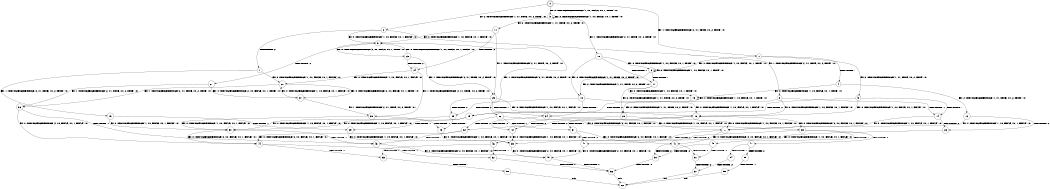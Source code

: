 digraph BCG {
size = "7, 10.5";
center = TRUE;
node [shape = circle];
0 [peripheries = 2];
0 -> 1 [label = "EX !1 !ATOMIC_EXCH_BRANCH (2, +1, TRUE, +0, 2, TRUE) !:0:"];
0 -> 2 [label = "EX !2 !ATOMIC_EXCH_BRANCH (1, +1, TRUE, +0, 2, TRUE) !:0:"];
0 -> 3 [label = "EX !0 !ATOMIC_EXCH_BRANCH (1, +0, FALSE, +0, 1, TRUE) !:0:"];
1 -> 4 [label = "TERMINATE !1"];
1 -> 5 [label = "EX !2 !ATOMIC_EXCH_BRANCH (1, +1, TRUE, +0, 2, TRUE) !:0:"];
1 -> 6 [label = "EX !0 !ATOMIC_EXCH_BRANCH (1, +0, FALSE, +0, 1, TRUE) !:0:"];
2 -> 7 [label = "TERMINATE !2"];
2 -> 8 [label = "EX !1 !ATOMIC_EXCH_BRANCH (2, +1, TRUE, +0, 2, TRUE) !:0:"];
2 -> 9 [label = "EX !0 !ATOMIC_EXCH_BRANCH (1, +0, FALSE, +0, 1, FALSE) !:0:"];
3 -> 10 [label = "EX !1 !ATOMIC_EXCH_BRANCH (2, +1, TRUE, +0, 2, TRUE) !:0:"];
3 -> 11 [label = "EX !2 !ATOMIC_EXCH_BRANCH (1, +1, TRUE, +0, 2, TRUE) !:0:"];
3 -> 3 [label = "EX !0 !ATOMIC_EXCH_BRANCH (1, +0, FALSE, +0, 1, TRUE) !:0:"];
4 -> 12 [label = "EX !2 !ATOMIC_EXCH_BRANCH (1, +1, TRUE, +0, 2, TRUE) !:0:"];
4 -> 13 [label = "EX !0 !ATOMIC_EXCH_BRANCH (1, +0, FALSE, +0, 1, TRUE) !:0:"];
5 -> 14 [label = "TERMINATE !1"];
5 -> 15 [label = "TERMINATE !2"];
5 -> 16 [label = "EX !0 !ATOMIC_EXCH_BRANCH (1, +0, FALSE, +0, 1, FALSE) !:0:"];
6 -> 17 [label = "TERMINATE !1"];
6 -> 18 [label = "EX !2 !ATOMIC_EXCH_BRANCH (1, +1, TRUE, +0, 2, TRUE) !:0:"];
6 -> 6 [label = "EX !0 !ATOMIC_EXCH_BRANCH (1, +0, FALSE, +0, 1, TRUE) !:0:"];
7 -> 19 [label = "EX !1 !ATOMIC_EXCH_BRANCH (2, +1, TRUE, +0, 2, TRUE) !:0:"];
7 -> 20 [label = "EX !0 !ATOMIC_EXCH_BRANCH (1, +0, FALSE, +0, 1, FALSE) !:0:"];
8 -> 14 [label = "TERMINATE !1"];
8 -> 15 [label = "TERMINATE !2"];
8 -> 16 [label = "EX !0 !ATOMIC_EXCH_BRANCH (1, +0, FALSE, +0, 1, FALSE) !:0:"];
9 -> 21 [label = "TERMINATE !2"];
9 -> 22 [label = "EX !1 !ATOMIC_EXCH_BRANCH (2, +1, TRUE, +0, 2, TRUE) !:0:"];
9 -> 23 [label = "EX !0 !ATOMIC_EXCH_BRANCH (2, +0, FALSE, +0, 1, TRUE) !:0:"];
10 -> 17 [label = "TERMINATE !1"];
10 -> 18 [label = "EX !2 !ATOMIC_EXCH_BRANCH (1, +1, TRUE, +0, 2, TRUE) !:0:"];
10 -> 6 [label = "EX !0 !ATOMIC_EXCH_BRANCH (1, +0, FALSE, +0, 1, TRUE) !:0:"];
11 -> 24 [label = "TERMINATE !2"];
11 -> 25 [label = "EX !1 !ATOMIC_EXCH_BRANCH (2, +1, TRUE, +0, 2, TRUE) !:0:"];
11 -> 9 [label = "EX !0 !ATOMIC_EXCH_BRANCH (1, +0, FALSE, +0, 1, FALSE) !:0:"];
12 -> 26 [label = "TERMINATE !2"];
12 -> 27 [label = "EX !0 !ATOMIC_EXCH_BRANCH (1, +0, FALSE, +0, 1, FALSE) !:0:"];
13 -> 28 [label = "EX !2 !ATOMIC_EXCH_BRANCH (1, +1, TRUE, +0, 2, TRUE) !:0:"];
13 -> 13 [label = "EX !0 !ATOMIC_EXCH_BRANCH (1, +0, FALSE, +0, 1, TRUE) !:0:"];
14 -> 26 [label = "TERMINATE !2"];
14 -> 27 [label = "EX !0 !ATOMIC_EXCH_BRANCH (1, +0, FALSE, +0, 1, FALSE) !:0:"];
15 -> 29 [label = "TERMINATE !1"];
15 -> 30 [label = "EX !0 !ATOMIC_EXCH_BRANCH (1, +0, FALSE, +0, 1, FALSE) !:0:"];
16 -> 31 [label = "TERMINATE !1"];
16 -> 32 [label = "TERMINATE !2"];
16 -> 33 [label = "EX !0 !ATOMIC_EXCH_BRANCH (2, +0, FALSE, +0, 1, FALSE) !:0:"];
17 -> 28 [label = "EX !2 !ATOMIC_EXCH_BRANCH (1, +1, TRUE, +0, 2, TRUE) !:0:"];
17 -> 13 [label = "EX !0 !ATOMIC_EXCH_BRANCH (1, +0, FALSE, +0, 1, TRUE) !:0:"];
18 -> 34 [label = "TERMINATE !1"];
18 -> 35 [label = "TERMINATE !2"];
18 -> 16 [label = "EX !0 !ATOMIC_EXCH_BRANCH (1, +0, FALSE, +0, 1, FALSE) !:0:"];
19 -> 29 [label = "TERMINATE !1"];
19 -> 30 [label = "EX !0 !ATOMIC_EXCH_BRANCH (1, +0, FALSE, +0, 1, FALSE) !:0:"];
20 -> 36 [label = "EX !1 !ATOMIC_EXCH_BRANCH (2, +1, TRUE, +0, 2, TRUE) !:0:"];
20 -> 37 [label = "EX !0 !ATOMIC_EXCH_BRANCH (2, +0, FALSE, +0, 1, TRUE) !:0:"];
21 -> 36 [label = "EX !1 !ATOMIC_EXCH_BRANCH (2, +1, TRUE, +0, 2, TRUE) !:0:"];
21 -> 37 [label = "EX !0 !ATOMIC_EXCH_BRANCH (2, +0, FALSE, +0, 1, TRUE) !:0:"];
22 -> 31 [label = "TERMINATE !1"];
22 -> 32 [label = "TERMINATE !2"];
22 -> 33 [label = "EX !0 !ATOMIC_EXCH_BRANCH (2, +0, FALSE, +0, 1, FALSE) !:0:"];
23 -> 24 [label = "TERMINATE !2"];
23 -> 25 [label = "EX !1 !ATOMIC_EXCH_BRANCH (2, +1, TRUE, +0, 2, TRUE) !:0:"];
23 -> 9 [label = "EX !0 !ATOMIC_EXCH_BRANCH (1, +0, FALSE, +0, 1, FALSE) !:0:"];
24 -> 38 [label = "EX !1 !ATOMIC_EXCH_BRANCH (2, +1, TRUE, +0, 2, TRUE) !:0:"];
24 -> 20 [label = "EX !0 !ATOMIC_EXCH_BRANCH (1, +0, FALSE, +0, 1, FALSE) !:0:"];
25 -> 34 [label = "TERMINATE !1"];
25 -> 35 [label = "TERMINATE !2"];
25 -> 16 [label = "EX !0 !ATOMIC_EXCH_BRANCH (1, +0, FALSE, +0, 1, FALSE) !:0:"];
26 -> 39 [label = "EX !0 !ATOMIC_EXCH_BRANCH (1, +0, FALSE, +0, 1, FALSE) !:0:"];
27 -> 40 [label = "TERMINATE !2"];
27 -> 41 [label = "EX !0 !ATOMIC_EXCH_BRANCH (2, +0, FALSE, +0, 1, FALSE) !:0:"];
28 -> 42 [label = "TERMINATE !2"];
28 -> 27 [label = "EX !0 !ATOMIC_EXCH_BRANCH (1, +0, FALSE, +0, 1, FALSE) !:0:"];
29 -> 39 [label = "EX !0 !ATOMIC_EXCH_BRANCH (1, +0, FALSE, +0, 1, FALSE) !:0:"];
30 -> 43 [label = "TERMINATE !1"];
30 -> 44 [label = "EX !0 !ATOMIC_EXCH_BRANCH (2, +0, FALSE, +0, 1, FALSE) !:0:"];
31 -> 40 [label = "TERMINATE !2"];
31 -> 41 [label = "EX !0 !ATOMIC_EXCH_BRANCH (2, +0, FALSE, +0, 1, FALSE) !:0:"];
32 -> 43 [label = "TERMINATE !1"];
32 -> 44 [label = "EX !0 !ATOMIC_EXCH_BRANCH (2, +0, FALSE, +0, 1, FALSE) !:0:"];
33 -> 45 [label = "TERMINATE !1"];
33 -> 46 [label = "TERMINATE !2"];
33 -> 47 [label = "TERMINATE !0"];
34 -> 42 [label = "TERMINATE !2"];
34 -> 27 [label = "EX !0 !ATOMIC_EXCH_BRANCH (1, +0, FALSE, +0, 1, FALSE) !:0:"];
35 -> 48 [label = "TERMINATE !1"];
35 -> 30 [label = "EX !0 !ATOMIC_EXCH_BRANCH (1, +0, FALSE, +0, 1, FALSE) !:0:"];
36 -> 43 [label = "TERMINATE !1"];
36 -> 44 [label = "EX !0 !ATOMIC_EXCH_BRANCH (2, +0, FALSE, +0, 1, FALSE) !:0:"];
37 -> 38 [label = "EX !1 !ATOMIC_EXCH_BRANCH (2, +1, TRUE, +0, 2, TRUE) !:0:"];
37 -> 20 [label = "EX !0 !ATOMIC_EXCH_BRANCH (1, +0, FALSE, +0, 1, FALSE) !:0:"];
38 -> 48 [label = "TERMINATE !1"];
38 -> 30 [label = "EX !0 !ATOMIC_EXCH_BRANCH (1, +0, FALSE, +0, 1, FALSE) !:0:"];
39 -> 49 [label = "EX !0 !ATOMIC_EXCH_BRANCH (2, +0, FALSE, +0, 1, FALSE) !:0:"];
40 -> 49 [label = "EX !0 !ATOMIC_EXCH_BRANCH (2, +0, FALSE, +0, 1, FALSE) !:0:"];
41 -> 50 [label = "TERMINATE !2"];
41 -> 51 [label = "TERMINATE !0"];
42 -> 39 [label = "EX !0 !ATOMIC_EXCH_BRANCH (1, +0, FALSE, +0, 1, FALSE) !:0:"];
43 -> 49 [label = "EX !0 !ATOMIC_EXCH_BRANCH (2, +0, FALSE, +0, 1, FALSE) !:0:"];
44 -> 52 [label = "TERMINATE !1"];
44 -> 53 [label = "TERMINATE !0"];
45 -> 50 [label = "TERMINATE !2"];
45 -> 51 [label = "TERMINATE !0"];
46 -> 52 [label = "TERMINATE !1"];
46 -> 53 [label = "TERMINATE !0"];
47 -> 54 [label = "TERMINATE !1"];
47 -> 55 [label = "TERMINATE !2"];
48 -> 39 [label = "EX !0 !ATOMIC_EXCH_BRANCH (1, +0, FALSE, +0, 1, FALSE) !:0:"];
49 -> 56 [label = "TERMINATE !0"];
50 -> 56 [label = "TERMINATE !0"];
51 -> 57 [label = "TERMINATE !2"];
52 -> 56 [label = "TERMINATE !0"];
53 -> 58 [label = "TERMINATE !1"];
54 -> 57 [label = "TERMINATE !2"];
55 -> 59 [label = "TERMINATE !1"];
56 -> 60 [label = "exit"];
57 -> 60 [label = "exit"];
58 -> 60 [label = "exit"];
59 -> 60 [label = "exit"];
}
